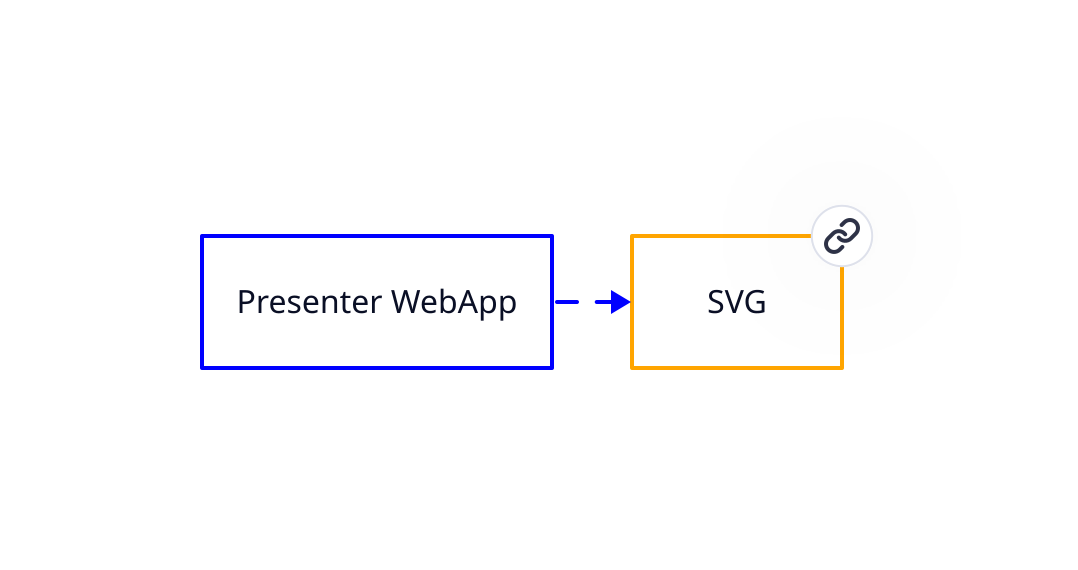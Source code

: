 grid-columns: 2
style.fill: transparent

presentation: {
  label: Presenter WebApp
  style.fill: transparent
  style.stroke: blue
}

svg: {
  label: SVG
  style.fill: transparent
  style.stroke: orange
  link: https://google.com
}

presentation -> svg: {
  style.stroke: blue
  style.animated: true
}
